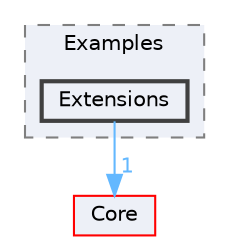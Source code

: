 digraph "Docs/Examples/Extensions"
{
 // LATEX_PDF_SIZE
  bgcolor="transparent";
  edge [fontname=Helvetica,fontsize=10,labelfontname=Helvetica,labelfontsize=10];
  node [fontname=Helvetica,fontsize=10,shape=box,height=0.2,width=0.4];
  compound=true
  subgraph clusterdir_ff5284937d108f0b7606aff233a1a6e0 {
    graph [ bgcolor="#edf0f7", pencolor="grey50", label="Examples", fontname=Helvetica,fontsize=10 style="filled,dashed", URL="dir_ff5284937d108f0b7606aff233a1a6e0.html",tooltip=""]
  dir_6a8de127f655acde99cd7b9ecf0512a8 [label="Extensions", fillcolor="#edf0f7", color="grey25", style="filled,bold", URL="dir_6a8de127f655acde99cd7b9ecf0512a8.html",tooltip=""];
  }
  dir_c6310732a22f63c0c2fc5595561e68f1 [label="Core", fillcolor="#edf0f7", color="red", style="filled", URL="dir_c6310732a22f63c0c2fc5595561e68f1.html",tooltip=""];
  dir_6a8de127f655acde99cd7b9ecf0512a8->dir_c6310732a22f63c0c2fc5595561e68f1 [headlabel="1", labeldistance=1.5 headhref="dir_000010_000005.html" href="dir_000010_000005.html" color="steelblue1" fontcolor="steelblue1"];
}
